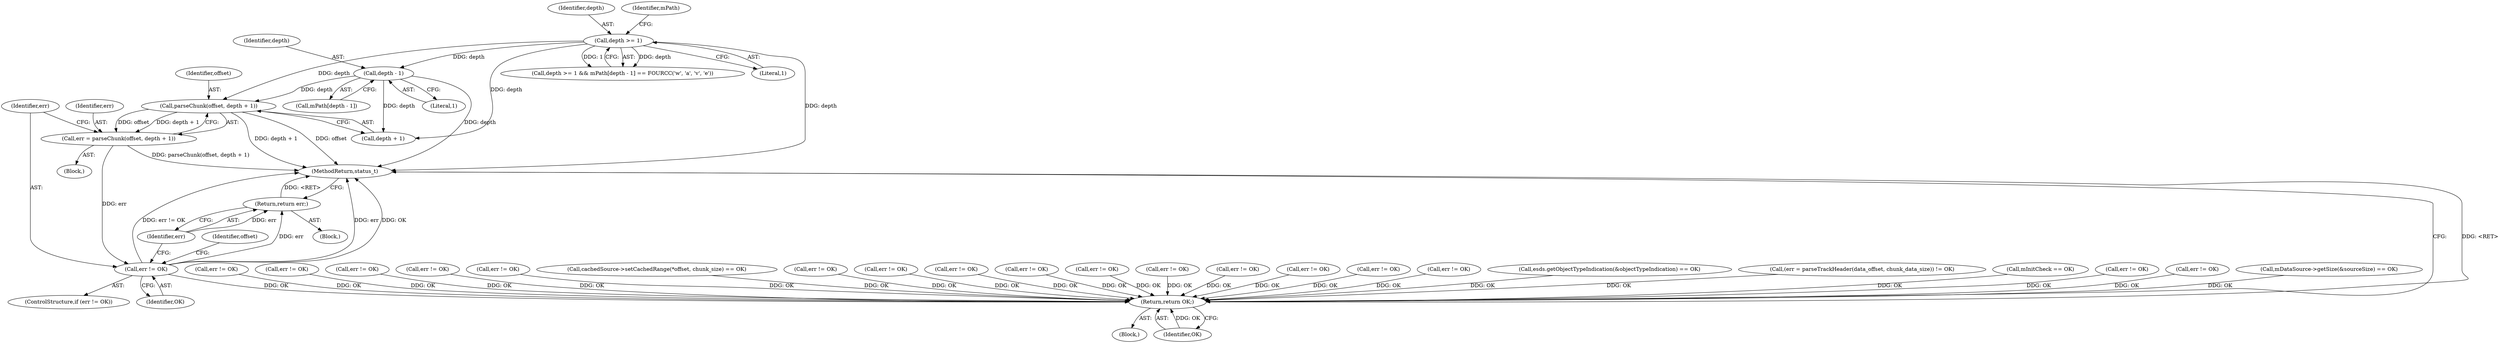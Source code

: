 digraph "0_Android_8a3a2f6ea7defe1a81bb32b3c9f3537f84749b9d@pointer" {
"1002011" [label="(Call,parseChunk(offset, depth + 1))"];
"1001747" [label="(Call,depth >= 1)"];
"1001753" [label="(Call,depth - 1)"];
"1002009" [label="(Call,err = parseChunk(offset, depth + 1))"];
"1002017" [label="(Call,err != OK)"];
"1002021" [label="(Return,return err;)"];
"1003921" [label="(Return,return OK;)"];
"1001747" [label="(Call,depth >= 1)"];
"1001753" [label="(Call,depth - 1)"];
"1003452" [label="(Call,err != OK)"];
"1001681" [label="(Call,err != OK)"];
"1001755" [label="(Literal,1)"];
"1002010" [label="(Identifier,err)"];
"1000682" [label="(Call,err != OK)"];
"1002225" [label="(Call,err != OK)"];
"1000118" [label="(Block,)"];
"1001751" [label="(Call,mPath[depth - 1])"];
"1002017" [label="(Call,err != OK)"];
"1002575" [label="(Call,err != OK)"];
"1002007" [label="(Block,)"];
"1002013" [label="(Call,depth + 1)"];
"1000522" [label="(Call,cachedSource->setCachedRange(*offset, chunk_size) == OK)"];
"1001746" [label="(Call,depth >= 1 && mPath[depth - 1] == FOURCC('w', 'a', 'v', 'e'))"];
"1003750" [label="(Call,err != OK)"];
"1002513" [label="(Call,err != OK)"];
"1003921" [label="(Return,return OK;)"];
"1002018" [label="(Identifier,err)"];
"1000637" [label="(Call,err != OK)"];
"1002544" [label="(Call,err != OK)"];
"1003048" [label="(Call,err != OK)"];
"1002154" [label="(Call,err != OK)"];
"1002270" [label="(Call,err != OK)"];
"1001748" [label="(Identifier,depth)"];
"1002718" [label="(Call,err != OK)"];
"1003923" [label="(MethodReturn,status_t)"];
"1002012" [label="(Identifier,offset)"];
"1003083" [label="(Call,err != OK)"];
"1003910" [label="(Call,err != OK)"];
"1002744" [label="(Call,esds.getObjectTypeIndication(&objectTypeIndication) == OK)"];
"1002005" [label="(Identifier,offset)"];
"1001174" [label="(Call,(err = parseTrackHeader(data_offset, chunk_data_size)) != OK)"];
"1002016" [label="(ControlStructure,if (err != OK))"];
"1002020" [label="(Block,)"];
"1001752" [label="(Identifier,mPath)"];
"1002022" [label="(Identifier,err)"];
"1000470" [label="(Call,mInitCheck == OK)"];
"1002194" [label="(Call,err != OK)"];
"1001749" [label="(Literal,1)"];
"1003922" [label="(Identifier,OK)"];
"1002009" [label="(Call,err = parseChunk(offset, depth + 1))"];
"1003730" [label="(Call,err != OK)"];
"1000224" [label="(Call,mDataSource->getSize(&sourceSize) == OK)"];
"1002011" [label="(Call,parseChunk(offset, depth + 1))"];
"1001754" [label="(Identifier,depth)"];
"1002019" [label="(Identifier,OK)"];
"1002021" [label="(Return,return err;)"];
"1002011" -> "1002009"  [label="AST: "];
"1002011" -> "1002013"  [label="CFG: "];
"1002012" -> "1002011"  [label="AST: "];
"1002013" -> "1002011"  [label="AST: "];
"1002009" -> "1002011"  [label="CFG: "];
"1002011" -> "1003923"  [label="DDG: offset"];
"1002011" -> "1003923"  [label="DDG: depth + 1"];
"1002011" -> "1002009"  [label="DDG: offset"];
"1002011" -> "1002009"  [label="DDG: depth + 1"];
"1001747" -> "1002011"  [label="DDG: depth"];
"1001753" -> "1002011"  [label="DDG: depth"];
"1001747" -> "1001746"  [label="AST: "];
"1001747" -> "1001749"  [label="CFG: "];
"1001748" -> "1001747"  [label="AST: "];
"1001749" -> "1001747"  [label="AST: "];
"1001752" -> "1001747"  [label="CFG: "];
"1001746" -> "1001747"  [label="CFG: "];
"1001747" -> "1003923"  [label="DDG: depth"];
"1001747" -> "1001746"  [label="DDG: depth"];
"1001747" -> "1001746"  [label="DDG: 1"];
"1001747" -> "1001753"  [label="DDG: depth"];
"1001747" -> "1002013"  [label="DDG: depth"];
"1001753" -> "1001751"  [label="AST: "];
"1001753" -> "1001755"  [label="CFG: "];
"1001754" -> "1001753"  [label="AST: "];
"1001755" -> "1001753"  [label="AST: "];
"1001751" -> "1001753"  [label="CFG: "];
"1001753" -> "1003923"  [label="DDG: depth"];
"1001753" -> "1002013"  [label="DDG: depth"];
"1002009" -> "1002007"  [label="AST: "];
"1002010" -> "1002009"  [label="AST: "];
"1002018" -> "1002009"  [label="CFG: "];
"1002009" -> "1003923"  [label="DDG: parseChunk(offset, depth + 1)"];
"1002009" -> "1002017"  [label="DDG: err"];
"1002017" -> "1002016"  [label="AST: "];
"1002017" -> "1002019"  [label="CFG: "];
"1002018" -> "1002017"  [label="AST: "];
"1002019" -> "1002017"  [label="AST: "];
"1002005" -> "1002017"  [label="CFG: "];
"1002022" -> "1002017"  [label="CFG: "];
"1002017" -> "1003923"  [label="DDG: err"];
"1002017" -> "1003923"  [label="DDG: OK"];
"1002017" -> "1003923"  [label="DDG: err != OK"];
"1002017" -> "1002021"  [label="DDG: err"];
"1002017" -> "1003921"  [label="DDG: OK"];
"1002021" -> "1002020"  [label="AST: "];
"1002021" -> "1002022"  [label="CFG: "];
"1002022" -> "1002021"  [label="AST: "];
"1003923" -> "1002021"  [label="CFG: "];
"1002021" -> "1003923"  [label="DDG: <RET>"];
"1002022" -> "1002021"  [label="DDG: err"];
"1003921" -> "1000118"  [label="AST: "];
"1003921" -> "1003922"  [label="CFG: "];
"1003922" -> "1003921"  [label="AST: "];
"1003923" -> "1003921"  [label="CFG: "];
"1003921" -> "1003923"  [label="DDG: <RET>"];
"1003922" -> "1003921"  [label="DDG: OK"];
"1000682" -> "1003921"  [label="DDG: OK"];
"1000637" -> "1003921"  [label="DDG: OK"];
"1002270" -> "1003921"  [label="DDG: OK"];
"1000470" -> "1003921"  [label="DDG: OK"];
"1002513" -> "1003921"  [label="DDG: OK"];
"1002575" -> "1003921"  [label="DDG: OK"];
"1003750" -> "1003921"  [label="DDG: OK"];
"1003083" -> "1003921"  [label="DDG: OK"];
"1002194" -> "1003921"  [label="DDG: OK"];
"1003048" -> "1003921"  [label="DDG: OK"];
"1002225" -> "1003921"  [label="DDG: OK"];
"1000224" -> "1003921"  [label="DDG: OK"];
"1002544" -> "1003921"  [label="DDG: OK"];
"1002744" -> "1003921"  [label="DDG: OK"];
"1001681" -> "1003921"  [label="DDG: OK"];
"1002154" -> "1003921"  [label="DDG: OK"];
"1001174" -> "1003921"  [label="DDG: OK"];
"1002718" -> "1003921"  [label="DDG: OK"];
"1003730" -> "1003921"  [label="DDG: OK"];
"1003452" -> "1003921"  [label="DDG: OK"];
"1003910" -> "1003921"  [label="DDG: OK"];
"1000522" -> "1003921"  [label="DDG: OK"];
}
